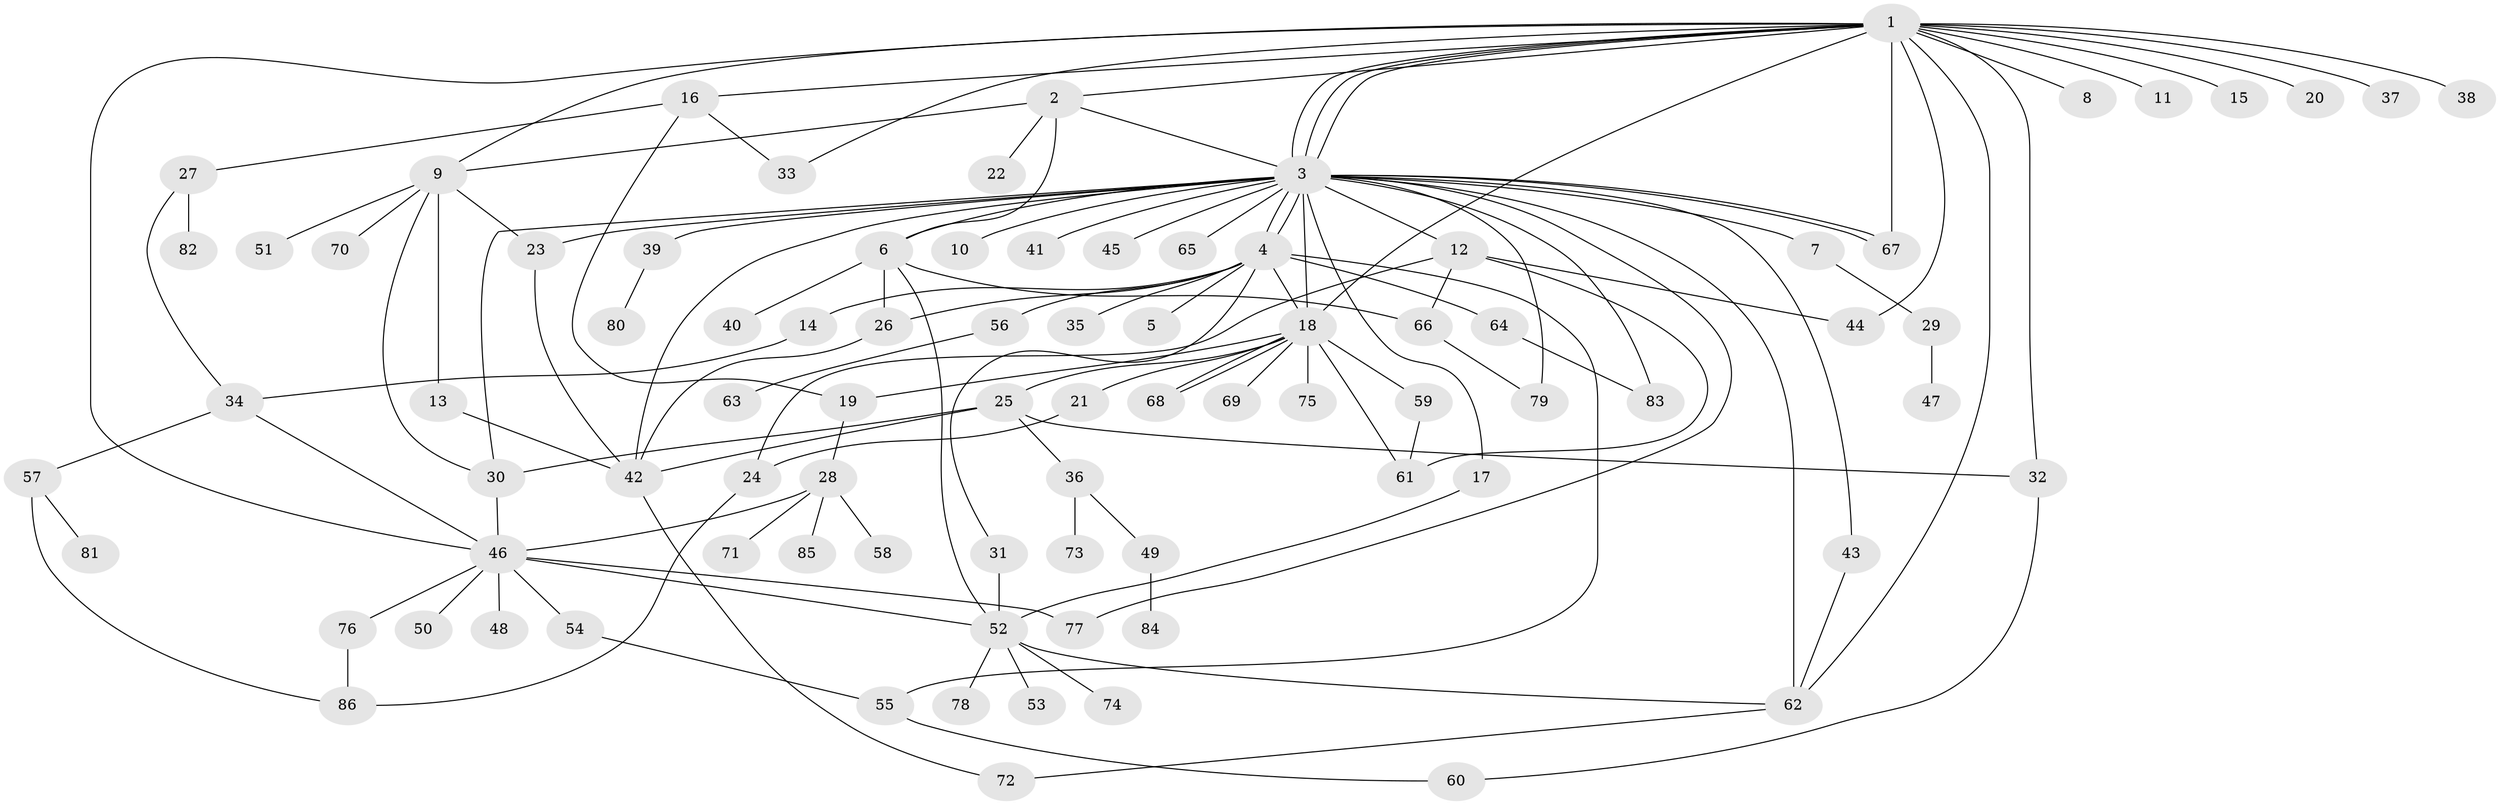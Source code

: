 // Generated by graph-tools (version 1.1) at 2025/49/03/09/25 03:49:49]
// undirected, 86 vertices, 130 edges
graph export_dot {
graph [start="1"]
  node [color=gray90,style=filled];
  1;
  2;
  3;
  4;
  5;
  6;
  7;
  8;
  9;
  10;
  11;
  12;
  13;
  14;
  15;
  16;
  17;
  18;
  19;
  20;
  21;
  22;
  23;
  24;
  25;
  26;
  27;
  28;
  29;
  30;
  31;
  32;
  33;
  34;
  35;
  36;
  37;
  38;
  39;
  40;
  41;
  42;
  43;
  44;
  45;
  46;
  47;
  48;
  49;
  50;
  51;
  52;
  53;
  54;
  55;
  56;
  57;
  58;
  59;
  60;
  61;
  62;
  63;
  64;
  65;
  66;
  67;
  68;
  69;
  70;
  71;
  72;
  73;
  74;
  75;
  76;
  77;
  78;
  79;
  80;
  81;
  82;
  83;
  84;
  85;
  86;
  1 -- 2;
  1 -- 3;
  1 -- 3;
  1 -- 3;
  1 -- 8;
  1 -- 9;
  1 -- 11;
  1 -- 15;
  1 -- 16;
  1 -- 18;
  1 -- 20;
  1 -- 32;
  1 -- 33;
  1 -- 37;
  1 -- 38;
  1 -- 44;
  1 -- 46;
  1 -- 62;
  1 -- 67;
  2 -- 3;
  2 -- 6;
  2 -- 9;
  2 -- 22;
  3 -- 4;
  3 -- 4;
  3 -- 6;
  3 -- 7;
  3 -- 10;
  3 -- 12;
  3 -- 17;
  3 -- 18;
  3 -- 23;
  3 -- 30;
  3 -- 39;
  3 -- 41;
  3 -- 42;
  3 -- 43;
  3 -- 45;
  3 -- 62;
  3 -- 65;
  3 -- 67;
  3 -- 67;
  3 -- 77;
  3 -- 79;
  3 -- 83;
  4 -- 5;
  4 -- 14;
  4 -- 18;
  4 -- 26;
  4 -- 31;
  4 -- 35;
  4 -- 55;
  4 -- 56;
  4 -- 64;
  6 -- 26;
  6 -- 40;
  6 -- 52;
  6 -- 66;
  7 -- 29;
  9 -- 13;
  9 -- 23;
  9 -- 30;
  9 -- 51;
  9 -- 70;
  12 -- 24;
  12 -- 44;
  12 -- 61;
  12 -- 66;
  13 -- 42;
  14 -- 34;
  16 -- 19;
  16 -- 27;
  16 -- 33;
  17 -- 52;
  18 -- 19;
  18 -- 21;
  18 -- 25;
  18 -- 59;
  18 -- 61;
  18 -- 68;
  18 -- 68;
  18 -- 69;
  18 -- 75;
  19 -- 28;
  21 -- 24;
  23 -- 42;
  24 -- 86;
  25 -- 30;
  25 -- 32;
  25 -- 36;
  25 -- 42;
  26 -- 42;
  27 -- 34;
  27 -- 82;
  28 -- 46;
  28 -- 58;
  28 -- 71;
  28 -- 85;
  29 -- 47;
  30 -- 46;
  31 -- 52;
  32 -- 60;
  34 -- 46;
  34 -- 57;
  36 -- 49;
  36 -- 73;
  39 -- 80;
  42 -- 72;
  43 -- 62;
  46 -- 48;
  46 -- 50;
  46 -- 52;
  46 -- 54;
  46 -- 76;
  46 -- 77;
  49 -- 84;
  52 -- 53;
  52 -- 62;
  52 -- 74;
  52 -- 78;
  54 -- 55;
  55 -- 60;
  56 -- 63;
  57 -- 81;
  57 -- 86;
  59 -- 61;
  62 -- 72;
  64 -- 83;
  66 -- 79;
  76 -- 86;
}
